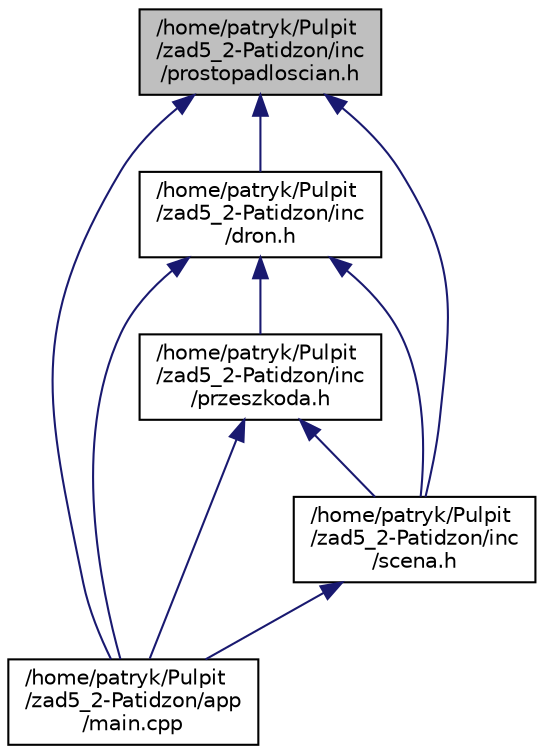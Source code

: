 digraph "/home/patryk/Pulpit/zad5_2-Patidzon/inc/prostopadloscian.h"
{
 // LATEX_PDF_SIZE
  edge [fontname="Helvetica",fontsize="10",labelfontname="Helvetica",labelfontsize="10"];
  node [fontname="Helvetica",fontsize="10",shape=record];
  Node1 [label="/home/patryk/Pulpit\l/zad5_2-Patidzon/inc\l/prostopadloscian.h",height=0.2,width=0.4,color="black", fillcolor="grey75", style="filled", fontcolor="black",tooltip="plik zawiera klase prostopadloscian"];
  Node1 -> Node2 [dir="back",color="midnightblue",fontsize="10",style="solid",fontname="Helvetica"];
  Node2 [label="/home/patryk/Pulpit\l/zad5_2-Patidzon/app\l/main.cpp",height=0.2,width=0.4,color="black", fillcolor="white", style="filled",URL="$app_2main_8cpp.html",tooltip="Przykład animacji przelotu drona."];
  Node1 -> Node3 [dir="back",color="midnightblue",fontsize="10",style="solid",fontname="Helvetica"];
  Node3 [label="/home/patryk/Pulpit\l/zad5_2-Patidzon/inc\l/dron.h",height=0.2,width=0.4,color="black", fillcolor="white", style="filled",URL="$dron_8h.html",tooltip="plik zawiera klase dron"];
  Node3 -> Node2 [dir="back",color="midnightblue",fontsize="10",style="solid",fontname="Helvetica"];
  Node3 -> Node4 [dir="back",color="midnightblue",fontsize="10",style="solid",fontname="Helvetica"];
  Node4 [label="/home/patryk/Pulpit\l/zad5_2-Patidzon/inc\l/przeszkoda.h",height=0.2,width=0.4,color="black", fillcolor="white", style="filled",URL="$przeszkoda_8h.html",tooltip=" "];
  Node4 -> Node2 [dir="back",color="midnightblue",fontsize="10",style="solid",fontname="Helvetica"];
  Node4 -> Node5 [dir="back",color="midnightblue",fontsize="10",style="solid",fontname="Helvetica"];
  Node5 [label="/home/patryk/Pulpit\l/zad5_2-Patidzon/inc\l/scena.h",height=0.2,width=0.4,color="black", fillcolor="white", style="filled",URL="$scena_8h.html",tooltip="plik zawiera klase przeszkoda"];
  Node5 -> Node2 [dir="back",color="midnightblue",fontsize="10",style="solid",fontname="Helvetica"];
  Node3 -> Node5 [dir="back",color="midnightblue",fontsize="10",style="solid",fontname="Helvetica"];
  Node1 -> Node5 [dir="back",color="midnightblue",fontsize="10",style="solid",fontname="Helvetica"];
}
